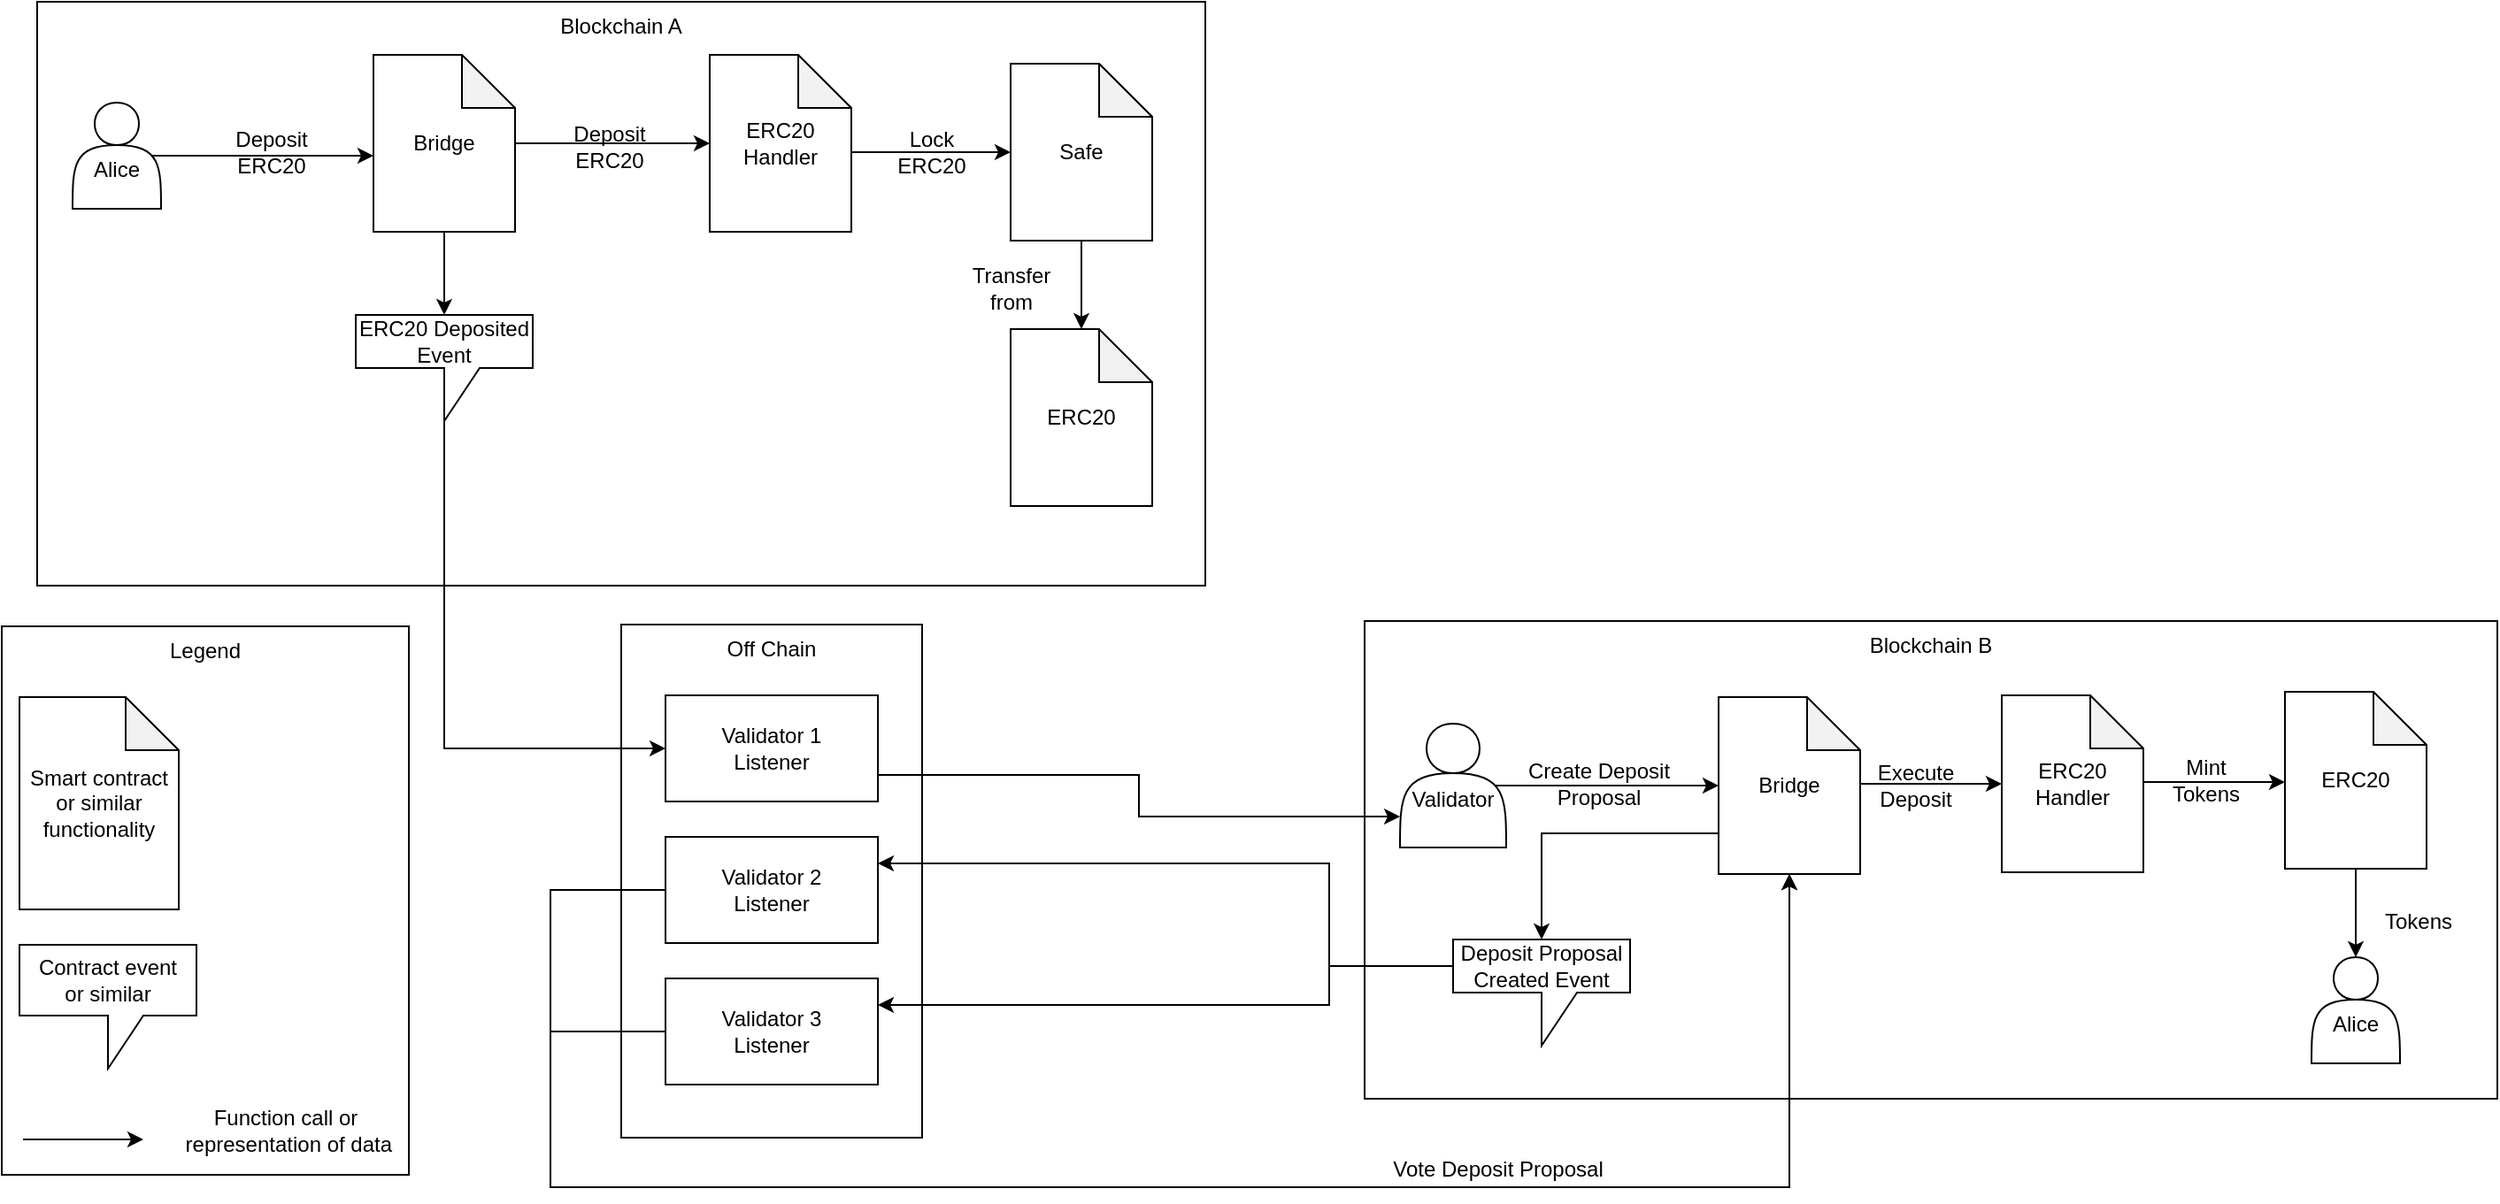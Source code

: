 <mxfile version="12.8.0" type="device" pages="2"><diagram id="BKUQMVZijGmVWYv0kRxp" name="Picture Diagram"><mxGraphModel dx="2912" dy="1172" grid="1" gridSize="10" guides="1" tooltips="1" connect="1" arrows="1" fold="1" page="1" pageScale="1" pageWidth="850" pageHeight="1100" math="0" shadow="0"><root><mxCell id="HFGP90GGni5NJik19fI0-0"/><mxCell id="HFGP90GGni5NJik19fI0-1" parent="HFGP90GGni5NJik19fI0-0"/><mxCell id="HFGP90GGni5NJik19fI0-2" value="Blockchain B" style="rounded=0;whiteSpace=wrap;html=1;verticalAlign=top;" vertex="1" parent="HFGP90GGni5NJik19fI0-1"><mxGeometry x="370" y="530" width="640" height="270" as="geometry"/></mxCell><mxCell id="HFGP90GGni5NJik19fI0-3" value="Off Chain" style="rounded=0;whiteSpace=wrap;html=1;verticalAlign=top;" vertex="1" parent="HFGP90GGni5NJik19fI0-1"><mxGeometry x="-50" y="532" width="170" height="290" as="geometry"/></mxCell><mxCell id="HFGP90GGni5NJik19fI0-4" value="Blockchain A" style="rounded=0;whiteSpace=wrap;html=1;verticalAlign=top;" vertex="1" parent="HFGP90GGni5NJik19fI0-1"><mxGeometry x="-380" y="180" width="660" height="330" as="geometry"/></mxCell><mxCell id="HFGP90GGni5NJik19fI0-5" style="edgeStyle=orthogonalEdgeStyle;rounded=0;orthogonalLoop=1;jettySize=auto;html=1;exitX=0.9;exitY=0.5;exitDx=0;exitDy=0;exitPerimeter=0;entryX=0;entryY=0.5;entryDx=0;entryDy=0;entryPerimeter=0;" edge="1" parent="HFGP90GGni5NJik19fI0-1" source="HFGP90GGni5NJik19fI0-6"><mxGeometry relative="1" as="geometry"><mxPoint x="-190" y="267" as="targetPoint"/></mxGeometry></mxCell><mxCell id="HFGP90GGni5NJik19fI0-6" value="&lt;br&gt;Alice" style="shape=actor;whiteSpace=wrap;html=1;" vertex="1" parent="HFGP90GGni5NJik19fI0-1"><mxGeometry x="-360" y="237" width="50" height="60" as="geometry"/></mxCell><mxCell id="HFGP90GGni5NJik19fI0-7" style="edgeStyle=orthogonalEdgeStyle;rounded=0;orthogonalLoop=1;jettySize=auto;html=1;exitX=0;exitY=0;exitDx=80;exitDy=65;exitPerimeter=0;" edge="1" parent="HFGP90GGni5NJik19fI0-1" source="HFGP90GGni5NJik19fI0-8" target="HFGP90GGni5NJik19fI0-40"><mxGeometry relative="1" as="geometry"><Array as="points"><mxPoint x="-110" y="260"/></Array></mxGeometry></mxCell><mxCell id="HFGP90GGni5NJik19fI0-8" value="Bridge" style="shape=note;whiteSpace=wrap;html=1;backgroundOutline=1;darkOpacity=0.05;" vertex="1" parent="HFGP90GGni5NJik19fI0-1"><mxGeometry x="-190" y="210" width="80" height="100" as="geometry"/></mxCell><mxCell id="HFGP90GGni5NJik19fI0-9" value="Deposit&lt;br&gt;ERC20" style="text;html=1;align=center;verticalAlign=middle;resizable=0;points=[];autosize=1;" vertex="1" parent="HFGP90GGni5NJik19fI0-1"><mxGeometry x="-278" y="250" width="60" height="30" as="geometry"/></mxCell><mxCell id="HFGP90GGni5NJik19fI0-10" style="edgeStyle=orthogonalEdgeStyle;rounded=0;orthogonalLoop=1;jettySize=auto;html=1;exitX=1;exitY=0.75;exitDx=0;exitDy=0;entryX=0;entryY=0.75;entryDx=0;entryDy=0;" edge="1" parent="HFGP90GGni5NJik19fI0-1" source="HFGP90GGni5NJik19fI0-11" target="HFGP90GGni5NJik19fI0-18"><mxGeometry relative="1" as="geometry"/></mxCell><mxCell id="HFGP90GGni5NJik19fI0-11" value="Validator 1&lt;br&gt;Listener" style="rounded=0;whiteSpace=wrap;html=1;" vertex="1" parent="HFGP90GGni5NJik19fI0-1"><mxGeometry x="-25" y="572" width="120" height="60" as="geometry"/></mxCell><mxCell id="HFGP90GGni5NJik19fI0-12" style="edgeStyle=orthogonalEdgeStyle;rounded=0;orthogonalLoop=1;jettySize=auto;html=1;exitX=0.013;exitY=0.77;exitDx=0;exitDy=0;exitPerimeter=0;" edge="1" parent="HFGP90GGni5NJik19fI0-1" source="HFGP90GGni5NJik19fI0-14" target="HFGP90GGni5NJik19fI0-26"><mxGeometry relative="1" as="geometry"><Array as="points"><mxPoint x="470" y="650"/></Array></mxGeometry></mxCell><mxCell id="HFGP90GGni5NJik19fI0-13" style="edgeStyle=orthogonalEdgeStyle;rounded=0;orthogonalLoop=1;jettySize=auto;html=1;exitX=0;exitY=0;exitDx=80;exitDy=65;exitPerimeter=0;" edge="1" parent="HFGP90GGni5NJik19fI0-1" source="HFGP90GGni5NJik19fI0-14" target="HFGP90GGni5NJik19fI0-29"><mxGeometry relative="1" as="geometry"><Array as="points"><mxPoint x="650" y="622"/></Array></mxGeometry></mxCell><mxCell id="HFGP90GGni5NJik19fI0-14" value="Bridge" style="shape=note;whiteSpace=wrap;html=1;backgroundOutline=1;darkOpacity=0.05;" vertex="1" parent="HFGP90GGni5NJik19fI0-1"><mxGeometry x="570" y="573" width="80" height="100" as="geometry"/></mxCell><mxCell id="HFGP90GGni5NJik19fI0-15" style="edgeStyle=orthogonalEdgeStyle;rounded=0;orthogonalLoop=1;jettySize=auto;html=1;exitX=0.5;exitY=1;exitDx=0;exitDy=0;exitPerimeter=0;" edge="1" parent="HFGP90GGni5NJik19fI0-1" source="HFGP90GGni5NJik19fI0-16" target="HFGP90GGni5NJik19fI0-43"><mxGeometry relative="1" as="geometry"/></mxCell><mxCell id="HFGP90GGni5NJik19fI0-16" value="Safe" style="shape=note;whiteSpace=wrap;html=1;backgroundOutline=1;darkOpacity=0.05;" vertex="1" parent="HFGP90GGni5NJik19fI0-1"><mxGeometry x="170" y="215" width="80" height="100" as="geometry"/></mxCell><mxCell id="HFGP90GGni5NJik19fI0-17" style="edgeStyle=orthogonalEdgeStyle;rounded=0;orthogonalLoop=1;jettySize=auto;html=1;exitX=0.9;exitY=0.5;exitDx=0;exitDy=0;exitPerimeter=0;" edge="1" parent="HFGP90GGni5NJik19fI0-1" source="HFGP90GGni5NJik19fI0-18" target="HFGP90GGni5NJik19fI0-14"><mxGeometry relative="1" as="geometry"/></mxCell><mxCell id="HFGP90GGni5NJik19fI0-18" value="&lt;br&gt;Validator" style="shape=actor;whiteSpace=wrap;html=1;" vertex="1" parent="HFGP90GGni5NJik19fI0-1"><mxGeometry x="390" y="588" width="60" height="70" as="geometry"/></mxCell><mxCell id="HFGP90GGni5NJik19fI0-19" value="Create Deposit&lt;br&gt;Proposal" style="text;html=1;align=center;verticalAlign=middle;resizable=0;points=[];autosize=1;" vertex="1" parent="HFGP90GGni5NJik19fI0-1"><mxGeometry x="452" y="607" width="100" height="30" as="geometry"/></mxCell><mxCell id="HFGP90GGni5NJik19fI0-20" style="edgeStyle=orthogonalEdgeStyle;rounded=0;orthogonalLoop=1;jettySize=auto;html=1;exitX=0;exitY=0.5;exitDx=0;exitDy=0;entryX=0.5;entryY=1;entryDx=0;entryDy=0;entryPerimeter=0;" edge="1" parent="HFGP90GGni5NJik19fI0-1" source="HFGP90GGni5NJik19fI0-21" target="HFGP90GGni5NJik19fI0-14"><mxGeometry relative="1" as="geometry"><Array as="points"><mxPoint x="-90" y="682"/><mxPoint x="-90" y="850"/><mxPoint x="610" y="850"/></Array></mxGeometry></mxCell><mxCell id="HFGP90GGni5NJik19fI0-21" value="Validator 2&lt;br&gt;Listener" style="rounded=0;whiteSpace=wrap;html=1;" vertex="1" parent="HFGP90GGni5NJik19fI0-1"><mxGeometry x="-25" y="652" width="120" height="60" as="geometry"/></mxCell><mxCell id="HFGP90GGni5NJik19fI0-22" style="edgeStyle=orthogonalEdgeStyle;rounded=0;orthogonalLoop=1;jettySize=auto;html=1;exitX=0;exitY=0.5;exitDx=0;exitDy=0;entryX=0.5;entryY=1;entryDx=0;entryDy=0;entryPerimeter=0;" edge="1" parent="HFGP90GGni5NJik19fI0-1" source="HFGP90GGni5NJik19fI0-23" target="HFGP90GGni5NJik19fI0-14"><mxGeometry relative="1" as="geometry"><Array as="points"><mxPoint x="-90" y="762"/><mxPoint x="-90" y="850"/><mxPoint x="610" y="850"/></Array></mxGeometry></mxCell><mxCell id="HFGP90GGni5NJik19fI0-23" value="Validator 3&lt;br&gt;Listener" style="rounded=0;whiteSpace=wrap;html=1;" vertex="1" parent="HFGP90GGni5NJik19fI0-1"><mxGeometry x="-25" y="732" width="120" height="60" as="geometry"/></mxCell><mxCell id="HFGP90GGni5NJik19fI0-24" style="edgeStyle=orthogonalEdgeStyle;rounded=0;orthogonalLoop=1;jettySize=auto;html=1;exitX=0;exitY=0;exitDx=0;exitDy=15;exitPerimeter=0;entryX=1;entryY=0.25;entryDx=0;entryDy=0;" edge="1" parent="HFGP90GGni5NJik19fI0-1" source="HFGP90GGni5NJik19fI0-26" target="HFGP90GGni5NJik19fI0-21"><mxGeometry relative="1" as="geometry"><Array as="points"><mxPoint x="350" y="725"/><mxPoint x="350" y="667"/></Array></mxGeometry></mxCell><mxCell id="HFGP90GGni5NJik19fI0-25" style="edgeStyle=orthogonalEdgeStyle;rounded=0;orthogonalLoop=1;jettySize=auto;html=1;exitX=0;exitY=0;exitDx=0;exitDy=15;exitPerimeter=0;entryX=1;entryY=0.25;entryDx=0;entryDy=0;" edge="1" parent="HFGP90GGni5NJik19fI0-1" source="HFGP90GGni5NJik19fI0-26" target="HFGP90GGni5NJik19fI0-23"><mxGeometry relative="1" as="geometry"><Array as="points"><mxPoint x="350" y="725"/><mxPoint x="350" y="747"/></Array></mxGeometry></mxCell><mxCell id="HFGP90GGni5NJik19fI0-26" value="Deposit Proposal Created Event" style="shape=callout;whiteSpace=wrap;html=1;perimeter=calloutPerimeter;" vertex="1" parent="HFGP90GGni5NJik19fI0-1"><mxGeometry x="420" y="710" width="100" height="60" as="geometry"/></mxCell><mxCell id="HFGP90GGni5NJik19fI0-27" value="Vote Deposit Proposal" style="text;html=1;align=center;verticalAlign=middle;resizable=0;points=[];autosize=1;" vertex="1" parent="HFGP90GGni5NJik19fI0-1"><mxGeometry x="380" y="830" width="130" height="20" as="geometry"/></mxCell><mxCell id="HFGP90GGni5NJik19fI0-28" style="edgeStyle=orthogonalEdgeStyle;rounded=0;orthogonalLoop=1;jettySize=auto;html=1;exitX=0;exitY=0;exitDx=80;exitDy=65;exitPerimeter=0;" edge="1" parent="HFGP90GGni5NJik19fI0-1" source="HFGP90GGni5NJik19fI0-29" target="HFGP90GGni5NJik19fI0-32"><mxGeometry relative="1" as="geometry"><Array as="points"><mxPoint x="810" y="621"/></Array></mxGeometry></mxCell><mxCell id="HFGP90GGni5NJik19fI0-29" value="ERC20&lt;br&gt;Handler" style="shape=note;whiteSpace=wrap;html=1;backgroundOutline=1;darkOpacity=0.05;" vertex="1" parent="HFGP90GGni5NJik19fI0-1"><mxGeometry x="730" y="572" width="80" height="100" as="geometry"/></mxCell><mxCell id="HFGP90GGni5NJik19fI0-30" value="Execute&lt;br&gt;Deposit" style="text;html=1;align=center;verticalAlign=middle;resizable=0;points=[];autosize=1;" vertex="1" parent="HFGP90GGni5NJik19fI0-1"><mxGeometry x="651" y="608" width="60" height="30" as="geometry"/></mxCell><mxCell id="HFGP90GGni5NJik19fI0-31" style="edgeStyle=orthogonalEdgeStyle;rounded=0;orthogonalLoop=1;jettySize=auto;html=1;exitX=0.5;exitY=1;exitDx=0;exitDy=0;exitPerimeter=0;entryX=0.5;entryY=0;entryDx=0;entryDy=0;" edge="1" parent="HFGP90GGni5NJik19fI0-1" source="HFGP90GGni5NJik19fI0-32" target="HFGP90GGni5NJik19fI0-34"><mxGeometry relative="1" as="geometry"/></mxCell><mxCell id="HFGP90GGni5NJik19fI0-32" value="ERC20" style="shape=note;whiteSpace=wrap;html=1;backgroundOutline=1;darkOpacity=0.05;" vertex="1" parent="HFGP90GGni5NJik19fI0-1"><mxGeometry x="890" y="570" width="80" height="100" as="geometry"/></mxCell><mxCell id="HFGP90GGni5NJik19fI0-33" value="Mint&lt;br&gt;Tokens" style="text;html=1;align=center;verticalAlign=middle;resizable=0;points=[];autosize=1;" vertex="1" parent="HFGP90GGni5NJik19fI0-1"><mxGeometry x="820" y="605" width="50" height="30" as="geometry"/></mxCell><mxCell id="HFGP90GGni5NJik19fI0-34" value="&lt;br&gt;Alice" style="shape=actor;whiteSpace=wrap;html=1;" vertex="1" parent="HFGP90GGni5NJik19fI0-1"><mxGeometry x="905" y="720" width="50" height="60" as="geometry"/></mxCell><mxCell id="HFGP90GGni5NJik19fI0-35" value="Tokens" style="text;html=1;align=center;verticalAlign=middle;resizable=0;points=[];autosize=1;" vertex="1" parent="HFGP90GGni5NJik19fI0-1"><mxGeometry x="940" y="690" width="50" height="20" as="geometry"/></mxCell><mxCell id="HFGP90GGni5NJik19fI0-36" style="edgeStyle=orthogonalEdgeStyle;rounded=0;orthogonalLoop=1;jettySize=auto;html=1;exitX=0.5;exitY=1;exitDx=0;exitDy=0;exitPerimeter=0;" edge="1" parent="HFGP90GGni5NJik19fI0-1" source="HFGP90GGni5NJik19fI0-8" target="HFGP90GGni5NJik19fI0-38"><mxGeometry relative="1" as="geometry"><mxPoint x="-150" y="467" as="sourcePoint"/></mxGeometry></mxCell><mxCell id="HFGP90GGni5NJik19fI0-37" style="edgeStyle=orthogonalEdgeStyle;rounded=0;orthogonalLoop=1;jettySize=auto;html=1;exitX=0;exitY=0;exitDx=50;exitDy=60;exitPerimeter=0;entryX=0;entryY=0.5;entryDx=0;entryDy=0;" edge="1" parent="HFGP90GGni5NJik19fI0-1" source="HFGP90GGni5NJik19fI0-38" target="HFGP90GGni5NJik19fI0-11"><mxGeometry relative="1" as="geometry"/></mxCell><mxCell id="HFGP90GGni5NJik19fI0-38" value="ERC20 Deposited Event" style="shape=callout;whiteSpace=wrap;html=1;perimeter=calloutPerimeter;" vertex="1" parent="HFGP90GGni5NJik19fI0-1"><mxGeometry x="-200" y="357" width="100" height="60" as="geometry"/></mxCell><mxCell id="HFGP90GGni5NJik19fI0-39" style="edgeStyle=orthogonalEdgeStyle;rounded=0;orthogonalLoop=1;jettySize=auto;html=1;exitX=0;exitY=0;exitDx=80;exitDy=65;exitPerimeter=0;" edge="1" parent="HFGP90GGni5NJik19fI0-1" source="HFGP90GGni5NJik19fI0-40" target="HFGP90GGni5NJik19fI0-16"><mxGeometry relative="1" as="geometry"><Array as="points"><mxPoint x="80" y="265"/></Array></mxGeometry></mxCell><mxCell id="HFGP90GGni5NJik19fI0-40" value="ERC20&lt;br&gt;Handler" style="shape=note;whiteSpace=wrap;html=1;backgroundOutline=1;darkOpacity=0.05;" vertex="1" parent="HFGP90GGni5NJik19fI0-1"><mxGeometry y="210" width="80" height="100" as="geometry"/></mxCell><mxCell id="HFGP90GGni5NJik19fI0-41" value="Deposit&lt;br&gt;ERC20" style="text;html=1;align=center;verticalAlign=middle;resizable=0;points=[];autosize=1;" vertex="1" parent="HFGP90GGni5NJik19fI0-1"><mxGeometry x="-87" y="247" width="60" height="30" as="geometry"/></mxCell><mxCell id="HFGP90GGni5NJik19fI0-42" value="Lock&lt;br&gt;ERC20" style="text;html=1;align=center;verticalAlign=middle;resizable=0;points=[];autosize=1;" vertex="1" parent="HFGP90GGni5NJik19fI0-1"><mxGeometry x="100" y="250" width="50" height="30" as="geometry"/></mxCell><mxCell id="HFGP90GGni5NJik19fI0-43" value="ERC20" style="shape=note;whiteSpace=wrap;html=1;backgroundOutline=1;darkOpacity=0.05;" vertex="1" parent="HFGP90GGni5NJik19fI0-1"><mxGeometry x="170" y="365" width="80" height="100" as="geometry"/></mxCell><mxCell id="HFGP90GGni5NJik19fI0-44" value="Transfer&lt;br&gt;from" style="text;html=1;align=center;verticalAlign=middle;resizable=0;points=[];autosize=1;" vertex="1" parent="HFGP90GGni5NJik19fI0-1"><mxGeometry x="140" y="327" width="60" height="30" as="geometry"/></mxCell><mxCell id="HFGP90GGni5NJik19fI0-45" value="" style="group" vertex="1" connectable="0" parent="HFGP90GGni5NJik19fI0-1"><mxGeometry x="-400" y="533" width="230" height="310" as="geometry"/></mxCell><mxCell id="HFGP90GGni5NJik19fI0-46" value="Legend" style="rounded=0;whiteSpace=wrap;html=1;verticalAlign=top;" vertex="1" parent="HFGP90GGni5NJik19fI0-45"><mxGeometry width="230" height="310" as="geometry"/></mxCell><mxCell id="HFGP90GGni5NJik19fI0-47" value="Smart contract or similar functionality" style="shape=note;whiteSpace=wrap;html=1;backgroundOutline=1;darkOpacity=0.05;" vertex="1" parent="HFGP90GGni5NJik19fI0-45"><mxGeometry x="10" y="40" width="90" height="120" as="geometry"/></mxCell><mxCell id="HFGP90GGni5NJik19fI0-48" value="Contract event&lt;br&gt;or similar" style="shape=callout;whiteSpace=wrap;html=1;perimeter=calloutPerimeter;" vertex="1" parent="HFGP90GGni5NJik19fI0-45"><mxGeometry x="10" y="180" width="100" height="70" as="geometry"/></mxCell><mxCell id="HFGP90GGni5NJik19fI0-49" value="" style="endArrow=classic;html=1;" edge="1" parent="HFGP90GGni5NJik19fI0-45"><mxGeometry width="50" height="50" relative="1" as="geometry"><mxPoint x="12" y="290" as="sourcePoint"/><mxPoint x="80" y="290" as="targetPoint"/></mxGeometry></mxCell><mxCell id="HFGP90GGni5NJik19fI0-50" value="Function call or&lt;br&gt;&amp;nbsp;representation of data" style="text;html=1;align=center;verticalAlign=middle;resizable=0;points=[];autosize=1;" vertex="1" parent="HFGP90GGni5NJik19fI0-45"><mxGeometry x="90" y="270" width="140" height="30" as="geometry"/></mxCell></root></mxGraphModel></diagram><diagram id="wz6I5dCIAMxW1wTlKdrI" name="Swimlane Diagram"><mxGraphModel dx="3762" dy="72" grid="1" gridSize="10" guides="1" tooltips="1" connect="1" arrows="1" fold="1" page="1" pageScale="1" pageWidth="850" pageHeight="1100" math="0" shadow="0"><root><mxCell id="0"/><mxCell id="1" parent="0"/><mxCell id="9QP2vHEXVomPWwxLXHtx-1" value="" style="group" vertex="1" connectable="0" parent="1"><mxGeometry x="-940" y="1400" width="1400" height="1440" as="geometry"/></mxCell><mxCell id="9QP2vHEXVomPWwxLXHtx-2" style="edgeStyle=orthogonalEdgeStyle;rounded=0;orthogonalLoop=1;jettySize=auto;html=1;exitX=0.5;exitY=1;exitDx=0;exitDy=0;startArrow=none;startFill=0;endArrow=none;endFill=0;" edge="1" parent="9QP2vHEXVomPWwxLXHtx-1" source="9QP2vHEXVomPWwxLXHtx-74"><mxGeometry relative="1" as="geometry"><mxPoint x="850" y="1440" as="targetPoint"/><Array as="points"><mxPoint x="850"/><mxPoint x="850"/></Array></mxGeometry></mxCell><mxCell id="9QP2vHEXVomPWwxLXHtx-3" style="edgeStyle=orthogonalEdgeStyle;rounded=0;orthogonalLoop=1;jettySize=auto;html=1;exitX=0.5;exitY=1;exitDx=0;exitDy=0;startArrow=none;startFill=0;endArrow=none;endFill=0;" edge="1" parent="9QP2vHEXVomPWwxLXHtx-1" source="9QP2vHEXVomPWwxLXHtx-19"><mxGeometry relative="1" as="geometry"><mxPoint y="1440" as="targetPoint"/></mxGeometry></mxCell><mxCell id="9QP2vHEXVomPWwxLXHtx-4" style="edgeStyle=orthogonalEdgeStyle;rounded=0;orthogonalLoop=1;jettySize=auto;html=1;exitX=0.5;exitY=1;exitDx=0;exitDy=0;startArrow=none;startFill=0;endArrow=none;endFill=0;" edge="1" parent="9QP2vHEXVomPWwxLXHtx-1" source="9QP2vHEXVomPWwxLXHtx-20"><mxGeometry relative="1" as="geometry"><mxPoint x="170" y="1440" as="targetPoint"/></mxGeometry></mxCell><mxCell id="9QP2vHEXVomPWwxLXHtx-5" style="edgeStyle=orthogonalEdgeStyle;rounded=0;orthogonalLoop=1;jettySize=auto;html=1;exitX=0.5;exitY=1;exitDx=0;exitDy=0;startArrow=none;startFill=0;endArrow=none;endFill=0;" edge="1" parent="9QP2vHEXVomPWwxLXHtx-1" source="9QP2vHEXVomPWwxLXHtx-25"><mxGeometry relative="1" as="geometry"><mxPoint x="340" y="1440" as="targetPoint"/></mxGeometry></mxCell><mxCell id="9QP2vHEXVomPWwxLXHtx-6" style="edgeStyle=orthogonalEdgeStyle;rounded=0;orthogonalLoop=1;jettySize=auto;html=1;exitX=0.5;exitY=1;exitDx=0;exitDy=0;startArrow=none;startFill=0;endArrow=none;endFill=0;" edge="1" parent="9QP2vHEXVomPWwxLXHtx-1" source="9QP2vHEXVomPWwxLXHtx-28"><mxGeometry relative="1" as="geometry"><mxPoint x="510" y="1440" as="targetPoint"/></mxGeometry></mxCell><mxCell id="9QP2vHEXVomPWwxLXHtx-7" style="edgeStyle=orthogonalEdgeStyle;rounded=0;orthogonalLoop=1;jettySize=auto;html=1;exitX=0.5;exitY=1;exitDx=0;exitDy=0;startArrow=none;startFill=0;endArrow=none;endFill=0;" edge="1" parent="9QP2vHEXVomPWwxLXHtx-1" source="9QP2vHEXVomPWwxLXHtx-23"><mxGeometry relative="1" as="geometry"><mxPoint x="680" y="1440" as="targetPoint"/><Array as="points"><mxPoint x="680" y="1440"/></Array></mxGeometry></mxCell><mxCell id="9QP2vHEXVomPWwxLXHtx-8" style="edgeStyle=orthogonalEdgeStyle;rounded=0;orthogonalLoop=1;jettySize=auto;html=1;exitX=0.5;exitY=1;exitDx=0;exitDy=0;startArrow=none;startFill=0;endArrow=none;endFill=0;" edge="1" parent="9QP2vHEXVomPWwxLXHtx-1" source="9QP2vHEXVomPWwxLXHtx-35"><mxGeometry relative="1" as="geometry"><mxPoint x="1020" y="1440" as="targetPoint"/></mxGeometry></mxCell><mxCell id="9QP2vHEXVomPWwxLXHtx-9" style="edgeStyle=orthogonalEdgeStyle;rounded=0;orthogonalLoop=1;jettySize=auto;html=1;exitX=0.5;exitY=1;exitDx=0;exitDy=0;startArrow=none;startFill=0;endArrow=none;endFill=0;" edge="1" parent="9QP2vHEXVomPWwxLXHtx-1" source="9QP2vHEXVomPWwxLXHtx-80"><mxGeometry relative="1" as="geometry"><mxPoint x="1210" y="1440" as="targetPoint"/><Array as="points"><mxPoint x="1210" y="1440"/></Array></mxGeometry></mxCell><mxCell id="9QP2vHEXVomPWwxLXHtx-10" style="edgeStyle=orthogonalEdgeStyle;rounded=0;orthogonalLoop=1;jettySize=auto;html=1;exitX=0.5;exitY=1;exitDx=0;exitDy=0;startArrow=none;startFill=0;endArrow=none;endFill=0;" edge="1" parent="9QP2vHEXVomPWwxLXHtx-1" source="9QP2vHEXVomPWwxLXHtx-82"><mxGeometry relative="1" as="geometry"><mxPoint x="1400" y="1440" as="targetPoint"/><Array as="points"><mxPoint x="1400" y="1116"/><mxPoint x="1400" y="1116"/></Array></mxGeometry></mxCell><mxCell id="9QP2vHEXVomPWwxLXHtx-11" value="" style="html=1;points=[];perimeter=orthogonalPerimeter;" vertex="1" parent="9QP2vHEXVomPWwxLXHtx-1"><mxGeometry x="334" y="3" width="10" height="40" as="geometry"/></mxCell><mxCell id="9QP2vHEXVomPWwxLXHtx-12" value="generate depositID,&lt;br&gt;create depositRecord" style="edgeStyle=orthogonalEdgeStyle;html=1;align=left;spacingLeft=2;endArrow=block;rounded=0;entryX=1;entryY=0;" edge="1" parent="9QP2vHEXVomPWwxLXHtx-1" target="9QP2vHEXVomPWwxLXHtx-11"><mxGeometry relative="1" as="geometry"><mxPoint x="339" y="-17" as="sourcePoint"/><Array as="points"><mxPoint x="364" y="-17"/></Array></mxGeometry></mxCell><mxCell id="9QP2vHEXVomPWwxLXHtx-13" style="edgeStyle=orthogonalEdgeStyle;rounded=0;orthogonalLoop=1;jettySize=auto;html=1;exitX=0.5;exitY=1;exitDx=0;exitDy=0;startArrow=none;startFill=0;endArrow=none;endFill=0;" edge="1" parent="1" source="9QP2vHEXVomPWwxLXHtx-38" target="9QP2vHEXVomPWwxLXHtx-92"><mxGeometry relative="1" as="geometry"><mxPoint x="810.0" y="2780" as="targetPoint"/><mxPoint x="810.0" y="1220" as="sourcePoint"/><Array as="points"/></mxGeometry></mxCell><mxCell id="9QP2vHEXVomPWwxLXHtx-14" style="edgeStyle=orthogonalEdgeStyle;rounded=0;orthogonalLoop=1;jettySize=auto;html=1;exitX=0.5;exitY=1;exitDx=0;exitDy=0;startArrow=none;startFill=0;endArrow=none;endFill=0;entryX=0.29;entryY=0.994;entryDx=0;entryDy=0;entryPerimeter=0;" edge="1" parent="1" source="9QP2vHEXVomPWwxLXHtx-41" target="9QP2vHEXVomPWwxLXHtx-15"><mxGeometry relative="1" as="geometry"><mxPoint x="1320" y="2920" as="targetPoint"/><mxPoint x="1320" y="1220" as="sourcePoint"/></mxGeometry></mxCell><mxCell id="9QP2vHEXVomPWwxLXHtx-15" value="Blockchain&amp;nbsp;&lt;br&gt;B" style="shape=umlFrame;whiteSpace=wrap;html=1;flipV=0;flipH=1;strokeColor=#67AB9F;strokeWidth=5;width=70;height=32;" vertex="1" parent="1"><mxGeometry x="560" y="1148.5" width="1070" height="1691.5" as="geometry"/></mxCell><mxCell id="9QP2vHEXVomPWwxLXHtx-16" style="edgeStyle=orthogonalEdgeStyle;rounded=0;orthogonalLoop=1;jettySize=auto;html=1;exitX=0.5;exitY=1;exitDx=0;exitDy=0;startArrow=none;startFill=0;endArrow=none;endFill=0;" edge="1" parent="1" source="9QP2vHEXVomPWwxLXHtx-94"><mxGeometry relative="1" as="geometry"><mxPoint x="980" y="2840" as="targetPoint"/><mxPoint x="980" y="2500" as="sourcePoint"/><Array as="points"><mxPoint x="980" y="2283.5"/><mxPoint x="980" y="2283.5"/></Array></mxGeometry></mxCell><mxCell id="9QP2vHEXVomPWwxLXHtx-17" style="edgeStyle=orthogonalEdgeStyle;rounded=0;orthogonalLoop=1;jettySize=auto;html=1;exitX=0.5;exitY=1;exitDx=0;exitDy=0;startArrow=none;startFill=0;endArrow=none;endFill=0;" edge="1" parent="1" source="9QP2vHEXVomPWwxLXHtx-43" target="9QP2vHEXVomPWwxLXHtx-82"><mxGeometry relative="1" as="geometry"><mxPoint x="460" y="2200" as="targetPoint"/><mxPoint x="460" y="1220" as="sourcePoint"/></mxGeometry></mxCell><mxCell id="9QP2vHEXVomPWwxLXHtx-18" value="Blockchain&lt;br&gt;A" style="shape=umlFrame;whiteSpace=wrap;html=1;strokeColor=#7EA6E0;strokeWidth=5;width=70;height=43;" vertex="1" parent="1"><mxGeometry x="-1080" y="1147" width="1080" height="583" as="geometry"/></mxCell><mxCell id="9QP2vHEXVomPWwxLXHtx-19" value="Alice" style="rounded=0;whiteSpace=wrap;html=1;" vertex="1" parent="1"><mxGeometry x="-1000" y="1160" width="120" height="60" as="geometry"/></mxCell><mxCell id="9QP2vHEXVomPWwxLXHtx-20" value="Validator.sol" style="rounded=0;whiteSpace=wrap;html=1;" vertex="1" parent="1"><mxGeometry x="-830" y="1160" width="120" height="60" as="geometry"/></mxCell><mxCell id="9QP2vHEXVomPWwxLXHtx-21" value="Bridge.sol" style="rounded=0;whiteSpace=wrap;html=1;" vertex="1" parent="1"><mxGeometry x="-660" y="1160" width="120" height="60" as="geometry"/></mxCell><mxCell id="9QP2vHEXVomPWwxLXHtx-22" value="ERC20Handler.sol" style="rounded=0;whiteSpace=wrap;html=1;" vertex="1" parent="1"><mxGeometry x="-490" y="1160" width="120" height="60" as="geometry"/></mxCell><mxCell id="9QP2vHEXVomPWwxLXHtx-23" value="ERC20Safe.sol" style="rounded=0;whiteSpace=wrap;html=1;" vertex="1" parent="1"><mxGeometry x="-320" y="1160" width="120" height="60" as="geometry"/></mxCell><mxCell id="9QP2vHEXVomPWwxLXHtx-24" value="ERC20.sol" style="rounded=0;whiteSpace=wrap;html=1;" vertex="1" parent="1"><mxGeometry x="-150" y="1160" width="120" height="60" as="geometry"/></mxCell><mxCell id="9QP2vHEXVomPWwxLXHtx-25" value="" style="html=1;points=[];perimeter=orthogonalPerimeter;" vertex="1" parent="1"><mxGeometry x="-605" y="1346" width="10" height="21" as="geometry"/></mxCell><mxCell id="9QP2vHEXVomPWwxLXHtx-26" style="edgeStyle=orthogonalEdgeStyle;rounded=0;orthogonalLoop=1;jettySize=auto;html=1;exitX=0.5;exitY=1;exitDx=0;exitDy=0;startArrow=none;startFill=0;endArrow=none;endFill=0;" edge="1" parent="1" source="9QP2vHEXVomPWwxLXHtx-21" target="9QP2vHEXVomPWwxLXHtx-25"><mxGeometry relative="1" as="geometry"><mxPoint x="-600" y="2200" as="targetPoint"/><mxPoint x="-600" y="1220" as="sourcePoint"/></mxGeometry></mxCell><mxCell id="9QP2vHEXVomPWwxLXHtx-27" value="&lt;span style=&quot;font-size: 12px&quot;&gt;depositERC20(&lt;/span&gt;&lt;br style=&quot;font-size: 12px&quot;&gt;&lt;span style=&quot;font-size: 12px&quot;&gt;originChainTokenAddress,&lt;br&gt;msg.sender,&lt;br&gt;amount)&lt;/span&gt;" style="html=1;verticalAlign=bottom;startArrow=oval;endArrow=block;startSize=8;" edge="1" parent="1" target="9QP2vHEXVomPWwxLXHtx-28"><mxGeometry relative="1" as="geometry"><mxPoint x="-599.25" y="1495" as="sourcePoint"/></mxGeometry></mxCell><mxCell id="9QP2vHEXVomPWwxLXHtx-28" value="" style="html=1;points=[];perimeter=orthogonalPerimeter;" vertex="1" parent="1"><mxGeometry x="-435" y="1495" width="10" height="20" as="geometry"/></mxCell><mxCell id="9QP2vHEXVomPWwxLXHtx-29" style="edgeStyle=orthogonalEdgeStyle;rounded=0;orthogonalLoop=1;jettySize=auto;html=1;exitX=0.5;exitY=1;exitDx=0;exitDy=0;startArrow=none;startFill=0;endArrow=none;endFill=0;" edge="1" parent="1" source="9QP2vHEXVomPWwxLXHtx-22" target="9QP2vHEXVomPWwxLXHtx-28"><mxGeometry relative="1" as="geometry"><mxPoint x="-430" y="2200" as="targetPoint"/><mxPoint x="-430" y="1220" as="sourcePoint"/></mxGeometry></mxCell><mxCell id="9QP2vHEXVomPWwxLXHtx-30" value="&lt;span style=&quot;font-size: 12px&quot;&gt;lockERC20(&lt;/span&gt;&lt;br style=&quot;font-size: 12px&quot;&gt;&lt;span style=&quot;font-size: 12px&quot;&gt;originChainTokenAddress,&lt;br&gt;amount)&lt;/span&gt;" style="html=1;verticalAlign=bottom;startArrow=oval;endArrow=block;startSize=8;" edge="1" parent="1" target="9QP2vHEXVomPWwxLXHtx-96"><mxGeometry relative="1" as="geometry"><mxPoint x="-429" y="1548" as="sourcePoint"/></mxGeometry></mxCell><mxCell id="9QP2vHEXVomPWwxLXHtx-31" style="edgeStyle=orthogonalEdgeStyle;rounded=0;orthogonalLoop=1;jettySize=auto;html=1;exitX=0.5;exitY=1;exitDx=0;exitDy=0;startArrow=none;startFill=0;endArrow=none;endFill=0;" edge="1" parent="1" source="9QP2vHEXVomPWwxLXHtx-24" target="9QP2vHEXVomPWwxLXHtx-74"><mxGeometry relative="1" as="geometry"><mxPoint x="-90" y="2200" as="targetPoint"/><Array as="points"/><mxPoint x="-90" y="1220" as="sourcePoint"/></mxGeometry></mxCell><mxCell id="9QP2vHEXVomPWwxLXHtx-32" value="emit ERC20Deposited&lt;br&gt;event" style="edgeStyle=orthogonalEdgeStyle;html=1;align=left;spacingLeft=2;endArrow=block;rounded=0;entryX=1;entryY=0;" edge="1" parent="1" target="9QP2vHEXVomPWwxLXHtx-95"><mxGeometry relative="1" as="geometry"><mxPoint x="-600" y="1630" as="sourcePoint"/><Array as="points"><mxPoint x="-575" y="1630"/></Array></mxGeometry></mxCell><mxCell id="9QP2vHEXVomPWwxLXHtx-33" value="Validator Bob" style="rounded=0;whiteSpace=wrap;html=1;" vertex="1" parent="1"><mxGeometry x="20" y="1160" width="120" height="60" as="geometry"/></mxCell><mxCell id="9QP2vHEXVomPWwxLXHtx-34" value="Bob's listener picks up&lt;br&gt;ERC20Deposited event" style="html=1;verticalAlign=bottom;startArrow=oval;endArrow=block;startSize=8;" edge="1" parent="1" target="9QP2vHEXVomPWwxLXHtx-35"><mxGeometry relative="1" as="geometry"><mxPoint x="-430" y="1770" as="sourcePoint"/></mxGeometry></mxCell><mxCell id="9QP2vHEXVomPWwxLXHtx-35" value="" style="html=1;points=[];perimeter=orthogonalPerimeter;" vertex="1" parent="1"><mxGeometry x="75" y="1767" width="10" height="23" as="geometry"/></mxCell><mxCell id="9QP2vHEXVomPWwxLXHtx-36" style="edgeStyle=orthogonalEdgeStyle;rounded=0;orthogonalLoop=1;jettySize=auto;html=1;exitX=0.5;exitY=1;exitDx=0;exitDy=0;startArrow=none;startFill=0;endArrow=none;endFill=0;" edge="1" parent="1" source="9QP2vHEXVomPWwxLXHtx-33" target="9QP2vHEXVomPWwxLXHtx-35"><mxGeometry relative="1" as="geometry"><mxPoint x="80" y="2200" as="targetPoint"/><mxPoint x="80" y="1220" as="sourcePoint"/></mxGeometry></mxCell><mxCell id="9QP2vHEXVomPWwxLXHtx-37" value="Validator.sol" style="rounded=0;whiteSpace=wrap;html=1;" vertex="1" parent="1"><mxGeometry x="580" y="1160" width="120" height="60" as="geometry"/></mxCell><mxCell id="9QP2vHEXVomPWwxLXHtx-38" value="Bridge.sol" style="rounded=0;whiteSpace=wrap;html=1;" vertex="1" parent="1"><mxGeometry x="750" y="1160" width="120" height="60" as="geometry"/></mxCell><mxCell id="9QP2vHEXVomPWwxLXHtx-39" value="ERC20Handler.sol" style="rounded=0;whiteSpace=wrap;html=1;" vertex="1" parent="1"><mxGeometry x="920" y="1160" width="120" height="60" as="geometry"/></mxCell><mxCell id="9QP2vHEXVomPWwxLXHtx-40" value="ERC20Safe.sol" style="rounded=0;whiteSpace=wrap;html=1;" vertex="1" parent="1"><mxGeometry x="1090" y="1160" width="120" height="60" as="geometry"/></mxCell><mxCell id="9QP2vHEXVomPWwxLXHtx-41" value="ERC20.sol" style="rounded=0;whiteSpace=wrap;html=1;" vertex="1" parent="1"><mxGeometry x="1260" y="1160" width="120" height="60" as="geometry"/></mxCell><mxCell id="9QP2vHEXVomPWwxLXHtx-42" value="Validator Charlie" style="rounded=0;whiteSpace=wrap;html=1;" vertex="1" parent="1"><mxGeometry x="210" y="1160" width="120" height="60" as="geometry"/></mxCell><mxCell id="9QP2vHEXVomPWwxLXHtx-43" value="Validator Dave" style="rounded=0;whiteSpace=wrap;html=1;" vertex="1" parent="1"><mxGeometry x="400" y="1160" width="120" height="60" as="geometry"/></mxCell><mxCell id="9QP2vHEXVomPWwxLXHtx-44" value="Bob's writer calls&lt;br&gt;createDepositProposal(&lt;br&gt;originChainID, depositID, dataHash)" style="html=1;verticalAlign=bottom;startArrow=oval;endArrow=block;startSize=8;" edge="1" parent="1" target="9QP2vHEXVomPWwxLXHtx-75"><mxGeometry relative="1" as="geometry"><mxPoint x="80" y="1810" as="sourcePoint"/><mxPoint x="635.0" y="1810" as="targetPoint"/></mxGeometry></mxCell><mxCell id="9QP2vHEXVomPWwxLXHtx-45" style="edgeStyle=orthogonalEdgeStyle;rounded=0;orthogonalLoop=1;jettySize=auto;html=1;exitX=0.5;exitY=1;exitDx=0;exitDy=0;startArrow=none;startFill=0;endArrow=none;endFill=0;" edge="1" parent="1" source="9QP2vHEXVomPWwxLXHtx-37"><mxGeometry relative="1" as="geometry"><mxPoint x="640" y="1850" as="targetPoint"/><mxPoint x="640" y="1220" as="sourcePoint"/></mxGeometry></mxCell><mxCell id="9QP2vHEXVomPWwxLXHtx-46" style="edgeStyle=orthogonalEdgeStyle;rounded=0;orthogonalLoop=1;jettySize=auto;html=1;exitX=0.5;exitY=1;exitDx=0;exitDy=0;startArrow=none;startFill=0;endArrow=none;endFill=0;" edge="1" parent="1" source="9QP2vHEXVomPWwxLXHtx-42" target="9QP2vHEXVomPWwxLXHtx-80"><mxGeometry relative="1" as="geometry"><mxPoint x="260" y="2200" as="targetPoint"/><mxPoint x="270" y="1220" as="sourcePoint"/><Array as="points"/></mxGeometry></mxCell><mxCell id="9QP2vHEXVomPWwxLXHtx-47" value="Charlie's writer calls&lt;br&gt;voteDepositProposal(&lt;br&gt;originChainID, depositID, vote)" style="html=1;verticalAlign=bottom;startArrow=oval;endArrow=block;startSize=8;" edge="1" parent="1" target="9QP2vHEXVomPWwxLXHtx-83"><mxGeometry relative="1" as="geometry"><mxPoint x="270" y="2120" as="sourcePoint"/><mxPoint x="635.0" y="2120" as="targetPoint"/></mxGeometry></mxCell><mxCell id="9QP2vHEXVomPWwxLXHtx-48" style="edgeStyle=orthogonalEdgeStyle;rounded=0;orthogonalLoop=1;jettySize=auto;html=1;exitX=0.5;exitY=1;exitDx=0;exitDy=0;startArrow=none;startFill=0;endArrow=none;endFill=0;" edge="1" parent="1"><mxGeometry relative="1" as="geometry"><mxPoint x="640" y="2170" as="targetPoint"/><mxPoint x="640" y="1840" as="sourcePoint"/></mxGeometry></mxCell><mxCell id="9QP2vHEXVomPWwxLXHtx-49" value="Dave's writer calls&lt;br&gt;voteDepositProposal(&lt;br&gt;originChainID, depositID, vote)" style="html=1;verticalAlign=bottom;startArrow=oval;endArrow=block;startSize=8;" edge="1" parent="1" target="9QP2vHEXVomPWwxLXHtx-85"><mxGeometry relative="1" as="geometry"><mxPoint x="460" y="2218" as="sourcePoint"/><mxPoint x="635.0" y="2218" as="targetPoint"/></mxGeometry></mxCell><mxCell id="9QP2vHEXVomPWwxLXHtx-50" style="edgeStyle=orthogonalEdgeStyle;rounded=0;orthogonalLoop=1;jettySize=auto;html=1;exitX=0.5;exitY=1;exitDx=0;exitDy=0;startArrow=none;startFill=0;endArrow=none;endFill=0;" edge="1" parent="1"><mxGeometry relative="1" as="geometry"><mxPoint x="640" y="2230" as="targetPoint"/><mxPoint x="640" y="2161" as="sourcePoint"/></mxGeometry></mxCell><mxCell id="9QP2vHEXVomPWwxLXHtx-51" style="edgeStyle=orthogonalEdgeStyle;rounded=0;orthogonalLoop=1;jettySize=auto;html=1;exitX=0.5;exitY=1;exitDx=0;exitDy=0;startArrow=none;startFill=0;endArrow=none;endFill=0;" edge="1" parent="1"><mxGeometry relative="1" as="geometry"><mxPoint x="640" y="2460" as="targetPoint"/><mxPoint x="640" y="2221" as="sourcePoint"/></mxGeometry></mxCell><mxCell id="9QP2vHEXVomPWwxLXHtx-52" value="executeDeposit(data)" style="html=1;verticalAlign=bottom;startArrow=oval;endArrow=block;startSize=8;" edge="1" parent="1" target="9QP2vHEXVomPWwxLXHtx-94"><mxGeometry relative="1" as="geometry"><mxPoint x="810" y="2490" as="sourcePoint"/><mxPoint x="805.0" y="2490" as="targetPoint"/></mxGeometry></mxCell><mxCell id="9QP2vHEXVomPWwxLXHtx-53" style="edgeStyle=orthogonalEdgeStyle;rounded=0;orthogonalLoop=1;jettySize=auto;html=1;exitX=0.5;exitY=1;exitDx=0;exitDy=0;startArrow=none;startFill=0;endArrow=none;endFill=0;" edge="1" parent="1" source="9QP2vHEXVomPWwxLXHtx-92"><mxGeometry relative="1" as="geometry"><mxPoint x="810" y="2540" as="targetPoint"/><mxPoint x="-130" y="2620" as="sourcePoint"/><Array as="points"/></mxGeometry></mxCell><mxCell id="9QP2vHEXVomPWwxLXHtx-54" style="edgeStyle=orthogonalEdgeStyle;rounded=0;orthogonalLoop=1;jettySize=auto;html=1;exitX=0.5;exitY=1;exitDx=0;exitDy=0;startArrow=none;startFill=0;endArrow=none;endFill=0;" edge="1" parent="1" source="9QP2vHEXVomPWwxLXHtx-39"><mxGeometry relative="1" as="geometry"><mxPoint x="980" y="2480" as="targetPoint"/><mxPoint x="40" y="2620" as="sourcePoint"/><Array as="points"/></mxGeometry></mxCell><mxCell id="9QP2vHEXVomPWwxLXHtx-55" style="edgeStyle=orthogonalEdgeStyle;rounded=0;orthogonalLoop=1;jettySize=auto;html=1;exitX=0.5;exitY=1;exitDx=0;exitDy=0;startArrow=none;startFill=0;endArrow=none;endFill=0;" edge="1" parent="1"><mxGeometry relative="1" as="geometry"><mxPoint x="640" y="2840" as="targetPoint"/><mxPoint x="640" y="2450" as="sourcePoint"/></mxGeometry></mxCell><mxCell id="9QP2vHEXVomPWwxLXHtx-56" style="edgeStyle=orthogonalEdgeStyle;rounded=0;orthogonalLoop=1;jettySize=auto;html=1;exitX=0.5;exitY=1;exitDx=0;exitDy=0;startArrow=none;startFill=0;endArrow=none;endFill=0;" edge="1" parent="1"><mxGeometry relative="1" as="geometry"><mxPoint x="810" y="2840" as="targetPoint"/><Array as="points"><mxPoint x="810" y="2640"/></Array><mxPoint x="810" y="2520" as="sourcePoint"/></mxGeometry></mxCell><mxCell id="9QP2vHEXVomPWwxLXHtx-57" style="edgeStyle=orthogonalEdgeStyle;rounded=0;orthogonalLoop=1;jettySize=auto;html=1;exitX=0.5;exitY=1;exitDx=0;exitDy=0;startArrow=none;startFill=0;endArrow=none;endFill=0;" edge="1" parent="1" source="9QP2vHEXVomPWwxLXHtx-40"><mxGeometry relative="1" as="geometry"><mxPoint x="1150" y="2840" as="targetPoint"/></mxGeometry></mxCell><mxCell id="9QP2vHEXVomPWwxLXHtx-58" value="Proposal threshold exceeded,&lt;br&gt;proposal is finalized,&lt;br&gt;emit DepositProposalFinalized&lt;br&gt;event" style="edgeStyle=orthogonalEdgeStyle;html=1;align=left;spacingLeft=2;endArrow=block;rounded=0;entryX=1;entryY=0;" edge="1" parent="1" target="9QP2vHEXVomPWwxLXHtx-59"><mxGeometry relative="1" as="geometry"><mxPoint x="811" y="2310" as="sourcePoint"/><Array as="points"><mxPoint x="836" y="2310"/></Array></mxGeometry></mxCell><mxCell id="9QP2vHEXVomPWwxLXHtx-59" value="" style="html=1;points=[];perimeter=orthogonalPerimeter;" vertex="1" parent="1"><mxGeometry x="806" y="2330" width="10" height="20" as="geometry"/></mxCell><mxCell id="9QP2vHEXVomPWwxLXHtx-60" value="Bob's writer calls&lt;br&gt;executeDepositProposal(&lt;br&gt;originChainID, depositID, destinationChainHandlerAddress, data)" style="html=1;verticalAlign=bottom;startArrow=oval;endArrow=block;startSize=8;" edge="1" parent="1" target="9QP2vHEXVomPWwxLXHtx-92"><mxGeometry relative="1" as="geometry"><mxPoint x="80" y="2430" as="sourcePoint"/><mxPoint x="635.0" y="2430" as="targetPoint"/></mxGeometry></mxCell><mxCell id="9QP2vHEXVomPWwxLXHtx-61" value="" style="html=1;points=[];perimeter=orthogonalPerimeter;" vertex="1" parent="1"><mxGeometry x="974" y="2560" width="10" height="20" as="geometry"/></mxCell><mxCell id="9QP2vHEXVomPWwxLXHtx-62" value="unpacks data" style="edgeStyle=orthogonalEdgeStyle;html=1;align=left;spacingLeft=2;endArrow=block;rounded=0;entryX=1;entryY=0;" edge="1" parent="1" target="9QP2vHEXVomPWwxLXHtx-61"><mxGeometry relative="1" as="geometry"><mxPoint x="979" y="2540" as="sourcePoint"/><Array as="points"><mxPoint x="1004" y="2540"/></Array></mxGeometry></mxCell><mxCell id="9QP2vHEXVomPWwxLXHtx-63" value="mint(destinationRecipientAddress, amount)" style="html=1;verticalAlign=bottom;startArrow=oval;endArrow=block;startSize=8;" edge="1" parent="1" target="9QP2vHEXVomPWwxLXHtx-64"><mxGeometry relative="1" as="geometry"><mxPoint x="980" y="2610" as="sourcePoint"/></mxGeometry></mxCell><mxCell id="9QP2vHEXVomPWwxLXHtx-64" value="" style="html=1;points=[];perimeter=orthogonalPerimeter;" vertex="1" parent="1"><mxGeometry x="1315" y="2610" width="10" height="30" as="geometry"/></mxCell><mxCell id="9QP2vHEXVomPWwxLXHtx-65" value="Alice" style="rounded=0;whiteSpace=wrap;html=1;" vertex="1" parent="1"><mxGeometry x="1430" y="1160" width="120" height="60" as="geometry"/></mxCell><mxCell id="9QP2vHEXVomPWwxLXHtx-66" style="edgeStyle=orthogonalEdgeStyle;rounded=0;orthogonalLoop=1;jettySize=auto;html=1;exitX=0.5;exitY=1;exitDx=0;exitDy=0;startArrow=none;startFill=0;endArrow=none;endFill=0;" edge="1" parent="1" source="9QP2vHEXVomPWwxLXHtx-68"><mxGeometry relative="1" as="geometry"><mxPoint x="1490" y="2840" as="targetPoint"/><Array as="points"><mxPoint x="1490" y="2640"/></Array></mxGeometry></mxCell><mxCell id="9QP2vHEXVomPWwxLXHtx-67" value="minted tokens are transferred" style="html=1;verticalAlign=bottom;startArrow=oval;endArrow=block;startSize=8;" edge="1" parent="1" target="9QP2vHEXVomPWwxLXHtx-68"><mxGeometry relative="1" as="geometry"><mxPoint x="1320" y="2660" as="sourcePoint"/></mxGeometry></mxCell><mxCell id="9QP2vHEXVomPWwxLXHtx-68" value="" style="html=1;points=[];perimeter=orthogonalPerimeter;" vertex="1" parent="1"><mxGeometry x="1485" y="2660" width="10" height="30" as="geometry"/></mxCell><mxCell id="9QP2vHEXVomPWwxLXHtx-69" style="edgeStyle=orthogonalEdgeStyle;rounded=0;orthogonalLoop=1;jettySize=auto;html=1;exitX=0.5;exitY=1;exitDx=0;exitDy=0;startArrow=none;startFill=0;endArrow=none;endFill=0;" edge="1" parent="1" source="9QP2vHEXVomPWwxLXHtx-65" target="9QP2vHEXVomPWwxLXHtx-68"><mxGeometry relative="1" as="geometry"><mxPoint x="1490" y="2920" as="targetPoint"/><mxPoint x="1490" y="1220" as="sourcePoint"/><Array as="points"/></mxGeometry></mxCell><mxCell id="9QP2vHEXVomPWwxLXHtx-70" value="&lt;span style=&quot;font-size: 12px&quot;&gt;depositERC20(&lt;/span&gt;&lt;br style=&quot;font-size: 12px&quot;&gt;&lt;span style=&quot;font-size: 12px&quot;&gt;originChainTokenAddress,&lt;br&gt;originChainHandlerAddress,&lt;br&gt;destinationChainID,&lt;br&gt;destinationChainHandlerAddress,&lt;br&gt;destinationRecipientAddress, amount)&lt;/span&gt;" style="html=1;verticalAlign=bottom;startArrow=oval;endArrow=block;startSize=8;" edge="1" parent="1" target="9QP2vHEXVomPWwxLXHtx-25"><mxGeometry relative="1" as="geometry"><mxPoint x="-939.5" y="1347" as="sourcePoint"/></mxGeometry></mxCell><mxCell id="9QP2vHEXVomPWwxLXHtx-71" value="" style="html=1;points=[];perimeter=orthogonalPerimeter;" vertex="1" parent="1"><mxGeometry x="-98" y="1250" width="10" height="20" as="geometry"/></mxCell><mxCell id="9QP2vHEXVomPWwxLXHtx-72" value="approve(originChainHandlerAddress, amount)" style="html=1;verticalAlign=bottom;startArrow=oval;endArrow=block;startSize=8;" edge="1" parent="1" target="9QP2vHEXVomPWwxLXHtx-71"><mxGeometry relative="1" as="geometry"><mxPoint x="-940" y="1250" as="sourcePoint"/></mxGeometry></mxCell><mxCell id="9QP2vHEXVomPWwxLXHtx-73" value="&lt;span style=&quot;font-size: 12px&quot;&gt;transferFrom(&lt;/span&gt;&lt;br style=&quot;font-size: 12px&quot;&gt;&lt;span style=&quot;font-size: 12px&quot;&gt;bridgeAddress,&lt;/span&gt;&lt;br style=&quot;font-size: 12px&quot;&gt;&lt;span style=&quot;font-size: 12px&quot;&gt;originChainHandlerAddress,&lt;/span&gt;&lt;br style=&quot;font-size: 12px&quot;&gt;&lt;span style=&quot;font-size: 12px&quot;&gt;amount)&lt;/span&gt;" style="html=1;verticalAlign=bottom;startArrow=oval;endArrow=block;startSize=8;" edge="1" parent="1" target="9QP2vHEXVomPWwxLXHtx-74"><mxGeometry relative="1" as="geometry"><mxPoint x="-260" y="1617" as="sourcePoint"/></mxGeometry></mxCell><mxCell id="9QP2vHEXVomPWwxLXHtx-74" value="" style="html=1;points=[];perimeter=orthogonalPerimeter;" vertex="1" parent="1"><mxGeometry x="-95" y="1615" width="10" height="23" as="geometry"/></mxCell><mxCell id="9QP2vHEXVomPWwxLXHtx-75" value="" style="html=1;points=[];perimeter=orthogonalPerimeter;" vertex="1" parent="1"><mxGeometry x="805" y="1810" width="10" height="30" as="geometry"/></mxCell><mxCell id="9QP2vHEXVomPWwxLXHtx-76" value="" style="html=1;points=[];perimeter=orthogonalPerimeter;" vertex="1" parent="1"><mxGeometry x="806" y="1880" width="10" height="20" as="geometry"/></mxCell><mxCell id="9QP2vHEXVomPWwxLXHtx-77" value="initialize depositProposal" style="edgeStyle=orthogonalEdgeStyle;html=1;align=left;spacingLeft=2;endArrow=block;rounded=0;entryX=1;entryY=0;" edge="1" parent="1" target="9QP2vHEXVomPWwxLXHtx-76"><mxGeometry relative="1" as="geometry"><mxPoint x="811" y="1860" as="sourcePoint"/><Array as="points"><mxPoint x="836" y="1860"/></Array></mxGeometry></mxCell><mxCell id="9QP2vHEXVomPWwxLXHtx-78" value="emit&lt;br&gt;DepositProposalCreated&lt;br&gt;event" style="edgeStyle=orthogonalEdgeStyle;html=1;align=left;spacingLeft=2;endArrow=block;rounded=0;entryX=1;entryY=0;" edge="1" parent="1" target="9QP2vHEXVomPWwxLXHtx-79"><mxGeometry relative="1" as="geometry"><mxPoint x="811" y="1920" as="sourcePoint"/><Array as="points"><mxPoint x="836" y="1920"/></Array></mxGeometry></mxCell><mxCell id="9QP2vHEXVomPWwxLXHtx-79" value="" style="html=1;points=[];perimeter=orthogonalPerimeter;" vertex="1" parent="1"><mxGeometry x="806" y="1940" width="10" height="40" as="geometry"/></mxCell><mxCell id="9QP2vHEXVomPWwxLXHtx-80" value="" style="html=1;points=[];perimeter=orthogonalPerimeter;direction=west;flipH=1;flipV=1;" vertex="1" parent="1"><mxGeometry x="265" y="2000" width="10" height="23" as="geometry"/></mxCell><mxCell id="9QP2vHEXVomPWwxLXHtx-81" value="Charlie's listener picks up&lt;br&gt;DepositProposalCreated event" style="html=1;verticalAlign=bottom;startArrow=oval;endArrow=block;startSize=8;entryX=0.4;entryY=0;entryDx=0;entryDy=0;entryPerimeter=0;" edge="1" parent="1" target="9QP2vHEXVomPWwxLXHtx-80"><mxGeometry relative="1" as="geometry"><mxPoint x="810" y="2000" as="sourcePoint"/><mxPoint x="136" y="2003" as="targetPoint"/></mxGeometry></mxCell><mxCell id="9QP2vHEXVomPWwxLXHtx-82" value="" style="html=1;points=[];perimeter=orthogonalPerimeter;direction=west;flipH=1;flipV=1;" vertex="1" parent="1"><mxGeometry x="455" y="2040" width="10" height="23" as="geometry"/></mxCell><mxCell id="9QP2vHEXVomPWwxLXHtx-83" value="" style="html=1;points=[];perimeter=orthogonalPerimeter;" vertex="1" parent="1"><mxGeometry x="805" y="2120" width="10" height="20" as="geometry"/></mxCell><mxCell id="9QP2vHEXVomPWwxLXHtx-84" value="Dave's listener picks up&lt;br&gt;DepositProposalCreated event" style="html=1;verticalAlign=bottom;startArrow=oval;endArrow=block;startSize=8;entryX=0.4;entryY=0;entryDx=0;entryDy=0;entryPerimeter=0;" edge="1" parent="1" target="9QP2vHEXVomPWwxLXHtx-82"><mxGeometry relative="1" as="geometry"><mxPoint x="810" y="2040" as="sourcePoint"/><mxPoint x="136" y="2043" as="targetPoint"/></mxGeometry></mxCell><mxCell id="9QP2vHEXVomPWwxLXHtx-85" value="" style="html=1;points=[];perimeter=orthogonalPerimeter;" vertex="1" parent="1"><mxGeometry x="805" y="2218" width="10" height="20" as="geometry"/></mxCell><mxCell id="9QP2vHEXVomPWwxLXHtx-86" value="emit DepositProposalVote&lt;br&gt;event" style="edgeStyle=orthogonalEdgeStyle;html=1;align=left;spacingLeft=2;endArrow=block;rounded=0;entryX=1;entryY=0;" edge="1" parent="1" target="9QP2vHEXVomPWwxLXHtx-87"><mxGeometry relative="1" as="geometry"><mxPoint x="810" y="2160" as="sourcePoint"/><Array as="points"><mxPoint x="835" y="2160"/></Array></mxGeometry></mxCell><mxCell id="9QP2vHEXVomPWwxLXHtx-87" value="" style="html=1;points=[];perimeter=orthogonalPerimeter;" vertex="1" parent="1"><mxGeometry x="805" y="2180" width="10" height="20" as="geometry"/></mxCell><mxCell id="9QP2vHEXVomPWwxLXHtx-88" value="emit DepositProposalVote&lt;br&gt;event" style="edgeStyle=orthogonalEdgeStyle;html=1;align=left;spacingLeft=2;endArrow=block;rounded=0;entryX=1;entryY=0;" edge="1" parent="1" target="9QP2vHEXVomPWwxLXHtx-89"><mxGeometry relative="1" as="geometry"><mxPoint x="810" y="2250" as="sourcePoint"/><Array as="points"><mxPoint x="835" y="2250"/></Array></mxGeometry></mxCell><mxCell id="9QP2vHEXVomPWwxLXHtx-89" value="" style="html=1;points=[];perimeter=orthogonalPerimeter;" vertex="1" parent="1"><mxGeometry x="805" y="2270" width="10" height="20" as="geometry"/></mxCell><mxCell id="9QP2vHEXVomPWwxLXHtx-90" value="" style="html=1;points=[];perimeter=orthogonalPerimeter;direction=west;flipH=1;flipV=1;" vertex="1" parent="1"><mxGeometry x="76" y="2370" width="10" height="23" as="geometry"/></mxCell><mxCell id="9QP2vHEXVomPWwxLXHtx-91" value="Bobs's listener picks up&lt;br&gt;&lt;span style=&quot;text-align: left&quot;&gt;DepositProposalFinalized&lt;/span&gt;&amp;nbsp;event" style="html=1;verticalAlign=bottom;startArrow=oval;endArrow=block;startSize=8;entryX=0.4;entryY=0;entryDx=0;entryDy=0;entryPerimeter=0;" edge="1" parent="1" target="9QP2vHEXVomPWwxLXHtx-90"><mxGeometry relative="1" as="geometry"><mxPoint x="810" y="2370" as="sourcePoint"/><mxPoint x="136" y="2373" as="targetPoint"/></mxGeometry></mxCell><mxCell id="9QP2vHEXVomPWwxLXHtx-92" value="" style="html=1;points=[];perimeter=orthogonalPerimeter;" vertex="1" parent="1"><mxGeometry x="805" y="2430" width="10" height="30" as="geometry"/></mxCell><mxCell id="9QP2vHEXVomPWwxLXHtx-93" style="edgeStyle=orthogonalEdgeStyle;rounded=0;orthogonalLoop=1;jettySize=auto;html=1;exitX=0.5;exitY=1;exitDx=0;exitDy=0;startArrow=none;startFill=0;endArrow=none;endFill=0;" edge="1" parent="1" target="9QP2vHEXVomPWwxLXHtx-94"><mxGeometry relative="1" as="geometry"><mxPoint x="980.0" y="2840" as="targetPoint"/><mxPoint x="980" y="2500" as="sourcePoint"/><Array as="points"/></mxGeometry></mxCell><mxCell id="9QP2vHEXVomPWwxLXHtx-94" value="" style="html=1;points=[];perimeter=orthogonalPerimeter;" vertex="1" parent="1"><mxGeometry x="974" y="2490" width="10" height="30" as="geometry"/></mxCell><mxCell id="9QP2vHEXVomPWwxLXHtx-95" value="" style="html=1;points=[];perimeter=orthogonalPerimeter;" vertex="1" parent="1"><mxGeometry x="-605" y="1650" width="10" height="40" as="geometry"/></mxCell><mxCell id="9QP2vHEXVomPWwxLXHtx-96" value="" style="html=1;points=[];perimeter=orthogonalPerimeter;" vertex="1" parent="1"><mxGeometry x="-264.75" y="1547" width="10" height="19" as="geometry"/></mxCell></root></mxGraphModel></diagram></mxfile>